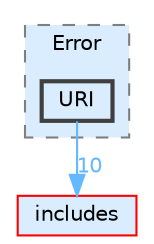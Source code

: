 digraph "lib/types/objects/Error/URI"
{
 // LATEX_PDF_SIZE
  bgcolor="transparent";
  edge [fontname=Helvetica,fontsize=10,labelfontname=Helvetica,labelfontsize=10];
  node [fontname=Helvetica,fontsize=10,shape=box,height=0.2,width=0.4];
  compound=true
  subgraph clusterdir_862d1438bfa46f850b5cbd4b20120044 {
    graph [ bgcolor="#daedff", pencolor="grey50", label="Error", fontname=Helvetica,fontsize=10 style="filled,dashed", URL="dir_862d1438bfa46f850b5cbd4b20120044.html",tooltip=""]
  dir_4fd22d8a2bae0178f5ca3f6aa4c6f551 [label="URI", fillcolor="#daedff", color="grey25", style="filled,bold", URL="dir_4fd22d8a2bae0178f5ca3f6aa4c6f551.html",tooltip=""];
  }
  dir_09e761304027c904456130627fd4dcf5 [label="includes", fillcolor="#daedff", color="red", style="filled", URL="dir_09e761304027c904456130627fd4dcf5.html",tooltip=""];
  dir_4fd22d8a2bae0178f5ca3f6aa4c6f551->dir_09e761304027c904456130627fd4dcf5 [headlabel="10", labeldistance=1.5 headhref="dir_000046_000019.html" href="dir_000046_000019.html" color="steelblue1" fontcolor="steelblue1"];
}
